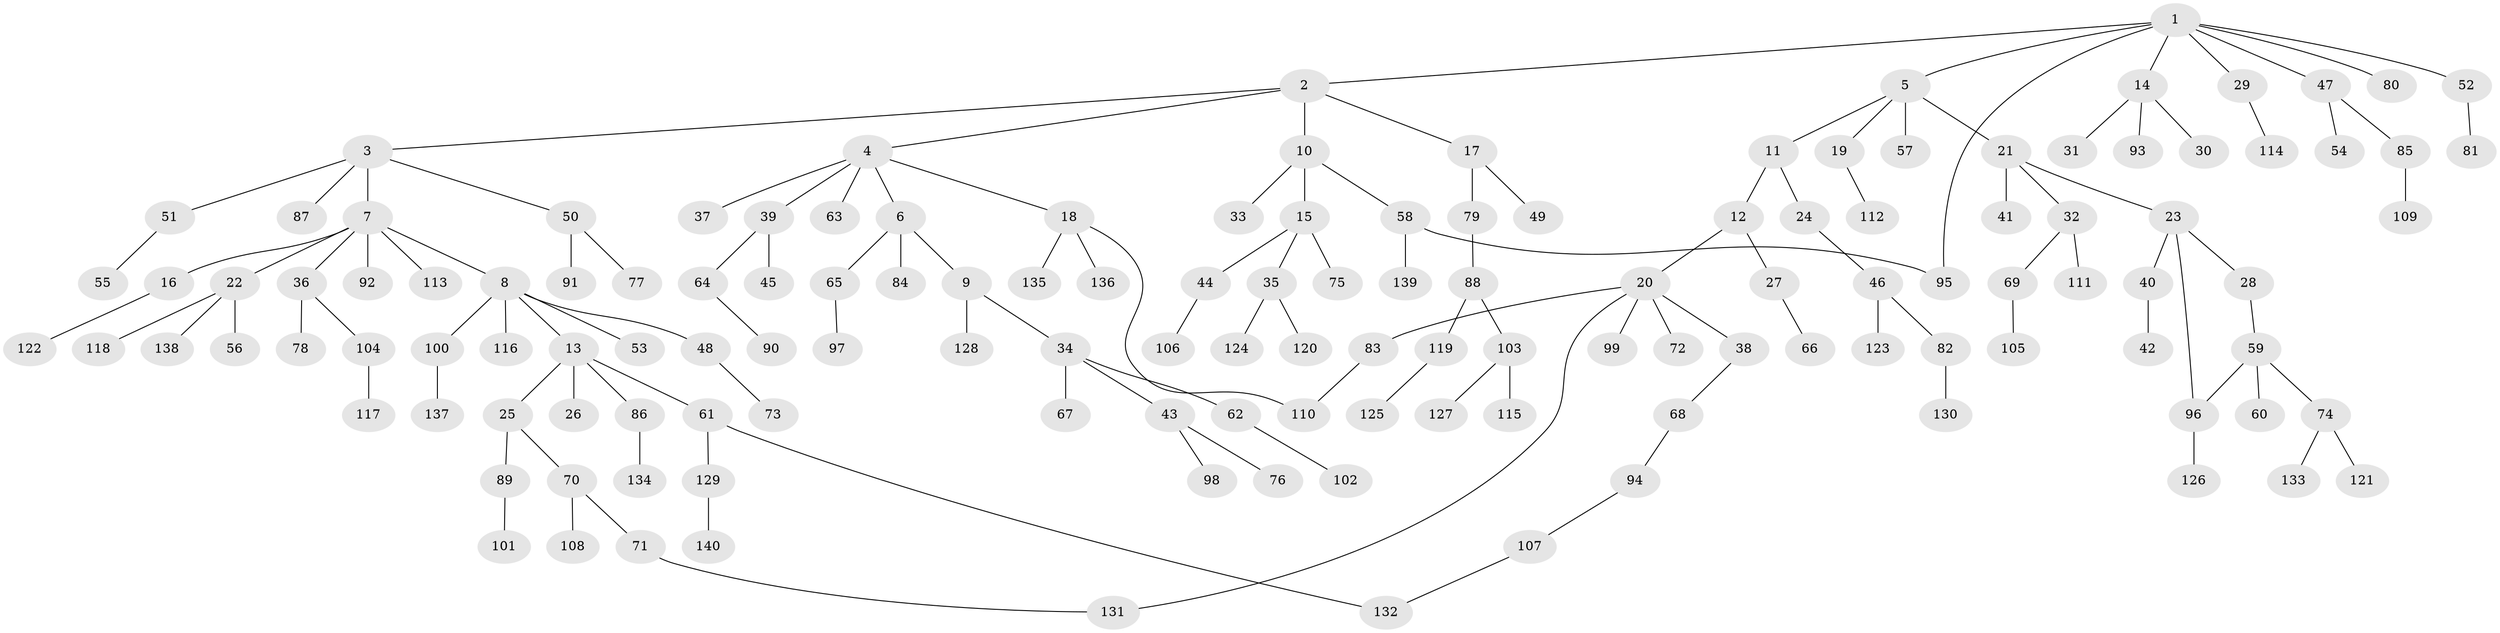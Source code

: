 // Generated by graph-tools (version 1.1) at 2025/34/03/09/25 02:34:11]
// undirected, 140 vertices, 144 edges
graph export_dot {
graph [start="1"]
  node [color=gray90,style=filled];
  1;
  2;
  3;
  4;
  5;
  6;
  7;
  8;
  9;
  10;
  11;
  12;
  13;
  14;
  15;
  16;
  17;
  18;
  19;
  20;
  21;
  22;
  23;
  24;
  25;
  26;
  27;
  28;
  29;
  30;
  31;
  32;
  33;
  34;
  35;
  36;
  37;
  38;
  39;
  40;
  41;
  42;
  43;
  44;
  45;
  46;
  47;
  48;
  49;
  50;
  51;
  52;
  53;
  54;
  55;
  56;
  57;
  58;
  59;
  60;
  61;
  62;
  63;
  64;
  65;
  66;
  67;
  68;
  69;
  70;
  71;
  72;
  73;
  74;
  75;
  76;
  77;
  78;
  79;
  80;
  81;
  82;
  83;
  84;
  85;
  86;
  87;
  88;
  89;
  90;
  91;
  92;
  93;
  94;
  95;
  96;
  97;
  98;
  99;
  100;
  101;
  102;
  103;
  104;
  105;
  106;
  107;
  108;
  109;
  110;
  111;
  112;
  113;
  114;
  115;
  116;
  117;
  118;
  119;
  120;
  121;
  122;
  123;
  124;
  125;
  126;
  127;
  128;
  129;
  130;
  131;
  132;
  133;
  134;
  135;
  136;
  137;
  138;
  139;
  140;
  1 -- 2;
  1 -- 5;
  1 -- 14;
  1 -- 29;
  1 -- 47;
  1 -- 52;
  1 -- 80;
  1 -- 95;
  2 -- 3;
  2 -- 4;
  2 -- 10;
  2 -- 17;
  3 -- 7;
  3 -- 50;
  3 -- 51;
  3 -- 87;
  4 -- 6;
  4 -- 18;
  4 -- 37;
  4 -- 39;
  4 -- 63;
  5 -- 11;
  5 -- 19;
  5 -- 21;
  5 -- 57;
  6 -- 9;
  6 -- 65;
  6 -- 84;
  7 -- 8;
  7 -- 16;
  7 -- 22;
  7 -- 36;
  7 -- 92;
  7 -- 113;
  8 -- 13;
  8 -- 48;
  8 -- 53;
  8 -- 100;
  8 -- 116;
  9 -- 34;
  9 -- 128;
  10 -- 15;
  10 -- 33;
  10 -- 58;
  11 -- 12;
  11 -- 24;
  12 -- 20;
  12 -- 27;
  13 -- 25;
  13 -- 26;
  13 -- 61;
  13 -- 86;
  14 -- 30;
  14 -- 31;
  14 -- 93;
  15 -- 35;
  15 -- 44;
  15 -- 75;
  16 -- 122;
  17 -- 49;
  17 -- 79;
  18 -- 110;
  18 -- 135;
  18 -- 136;
  19 -- 112;
  20 -- 38;
  20 -- 72;
  20 -- 83;
  20 -- 99;
  20 -- 131;
  21 -- 23;
  21 -- 32;
  21 -- 41;
  22 -- 56;
  22 -- 118;
  22 -- 138;
  23 -- 28;
  23 -- 40;
  23 -- 96;
  24 -- 46;
  25 -- 70;
  25 -- 89;
  27 -- 66;
  28 -- 59;
  29 -- 114;
  32 -- 69;
  32 -- 111;
  34 -- 43;
  34 -- 62;
  34 -- 67;
  35 -- 120;
  35 -- 124;
  36 -- 78;
  36 -- 104;
  38 -- 68;
  39 -- 45;
  39 -- 64;
  40 -- 42;
  43 -- 76;
  43 -- 98;
  44 -- 106;
  46 -- 82;
  46 -- 123;
  47 -- 54;
  47 -- 85;
  48 -- 73;
  50 -- 77;
  50 -- 91;
  51 -- 55;
  52 -- 81;
  58 -- 139;
  58 -- 95;
  59 -- 60;
  59 -- 74;
  59 -- 96;
  61 -- 129;
  61 -- 132;
  62 -- 102;
  64 -- 90;
  65 -- 97;
  68 -- 94;
  69 -- 105;
  70 -- 71;
  70 -- 108;
  71 -- 131;
  74 -- 121;
  74 -- 133;
  79 -- 88;
  82 -- 130;
  83 -- 110;
  85 -- 109;
  86 -- 134;
  88 -- 103;
  88 -- 119;
  89 -- 101;
  94 -- 107;
  96 -- 126;
  100 -- 137;
  103 -- 115;
  103 -- 127;
  104 -- 117;
  107 -- 132;
  119 -- 125;
  129 -- 140;
}
